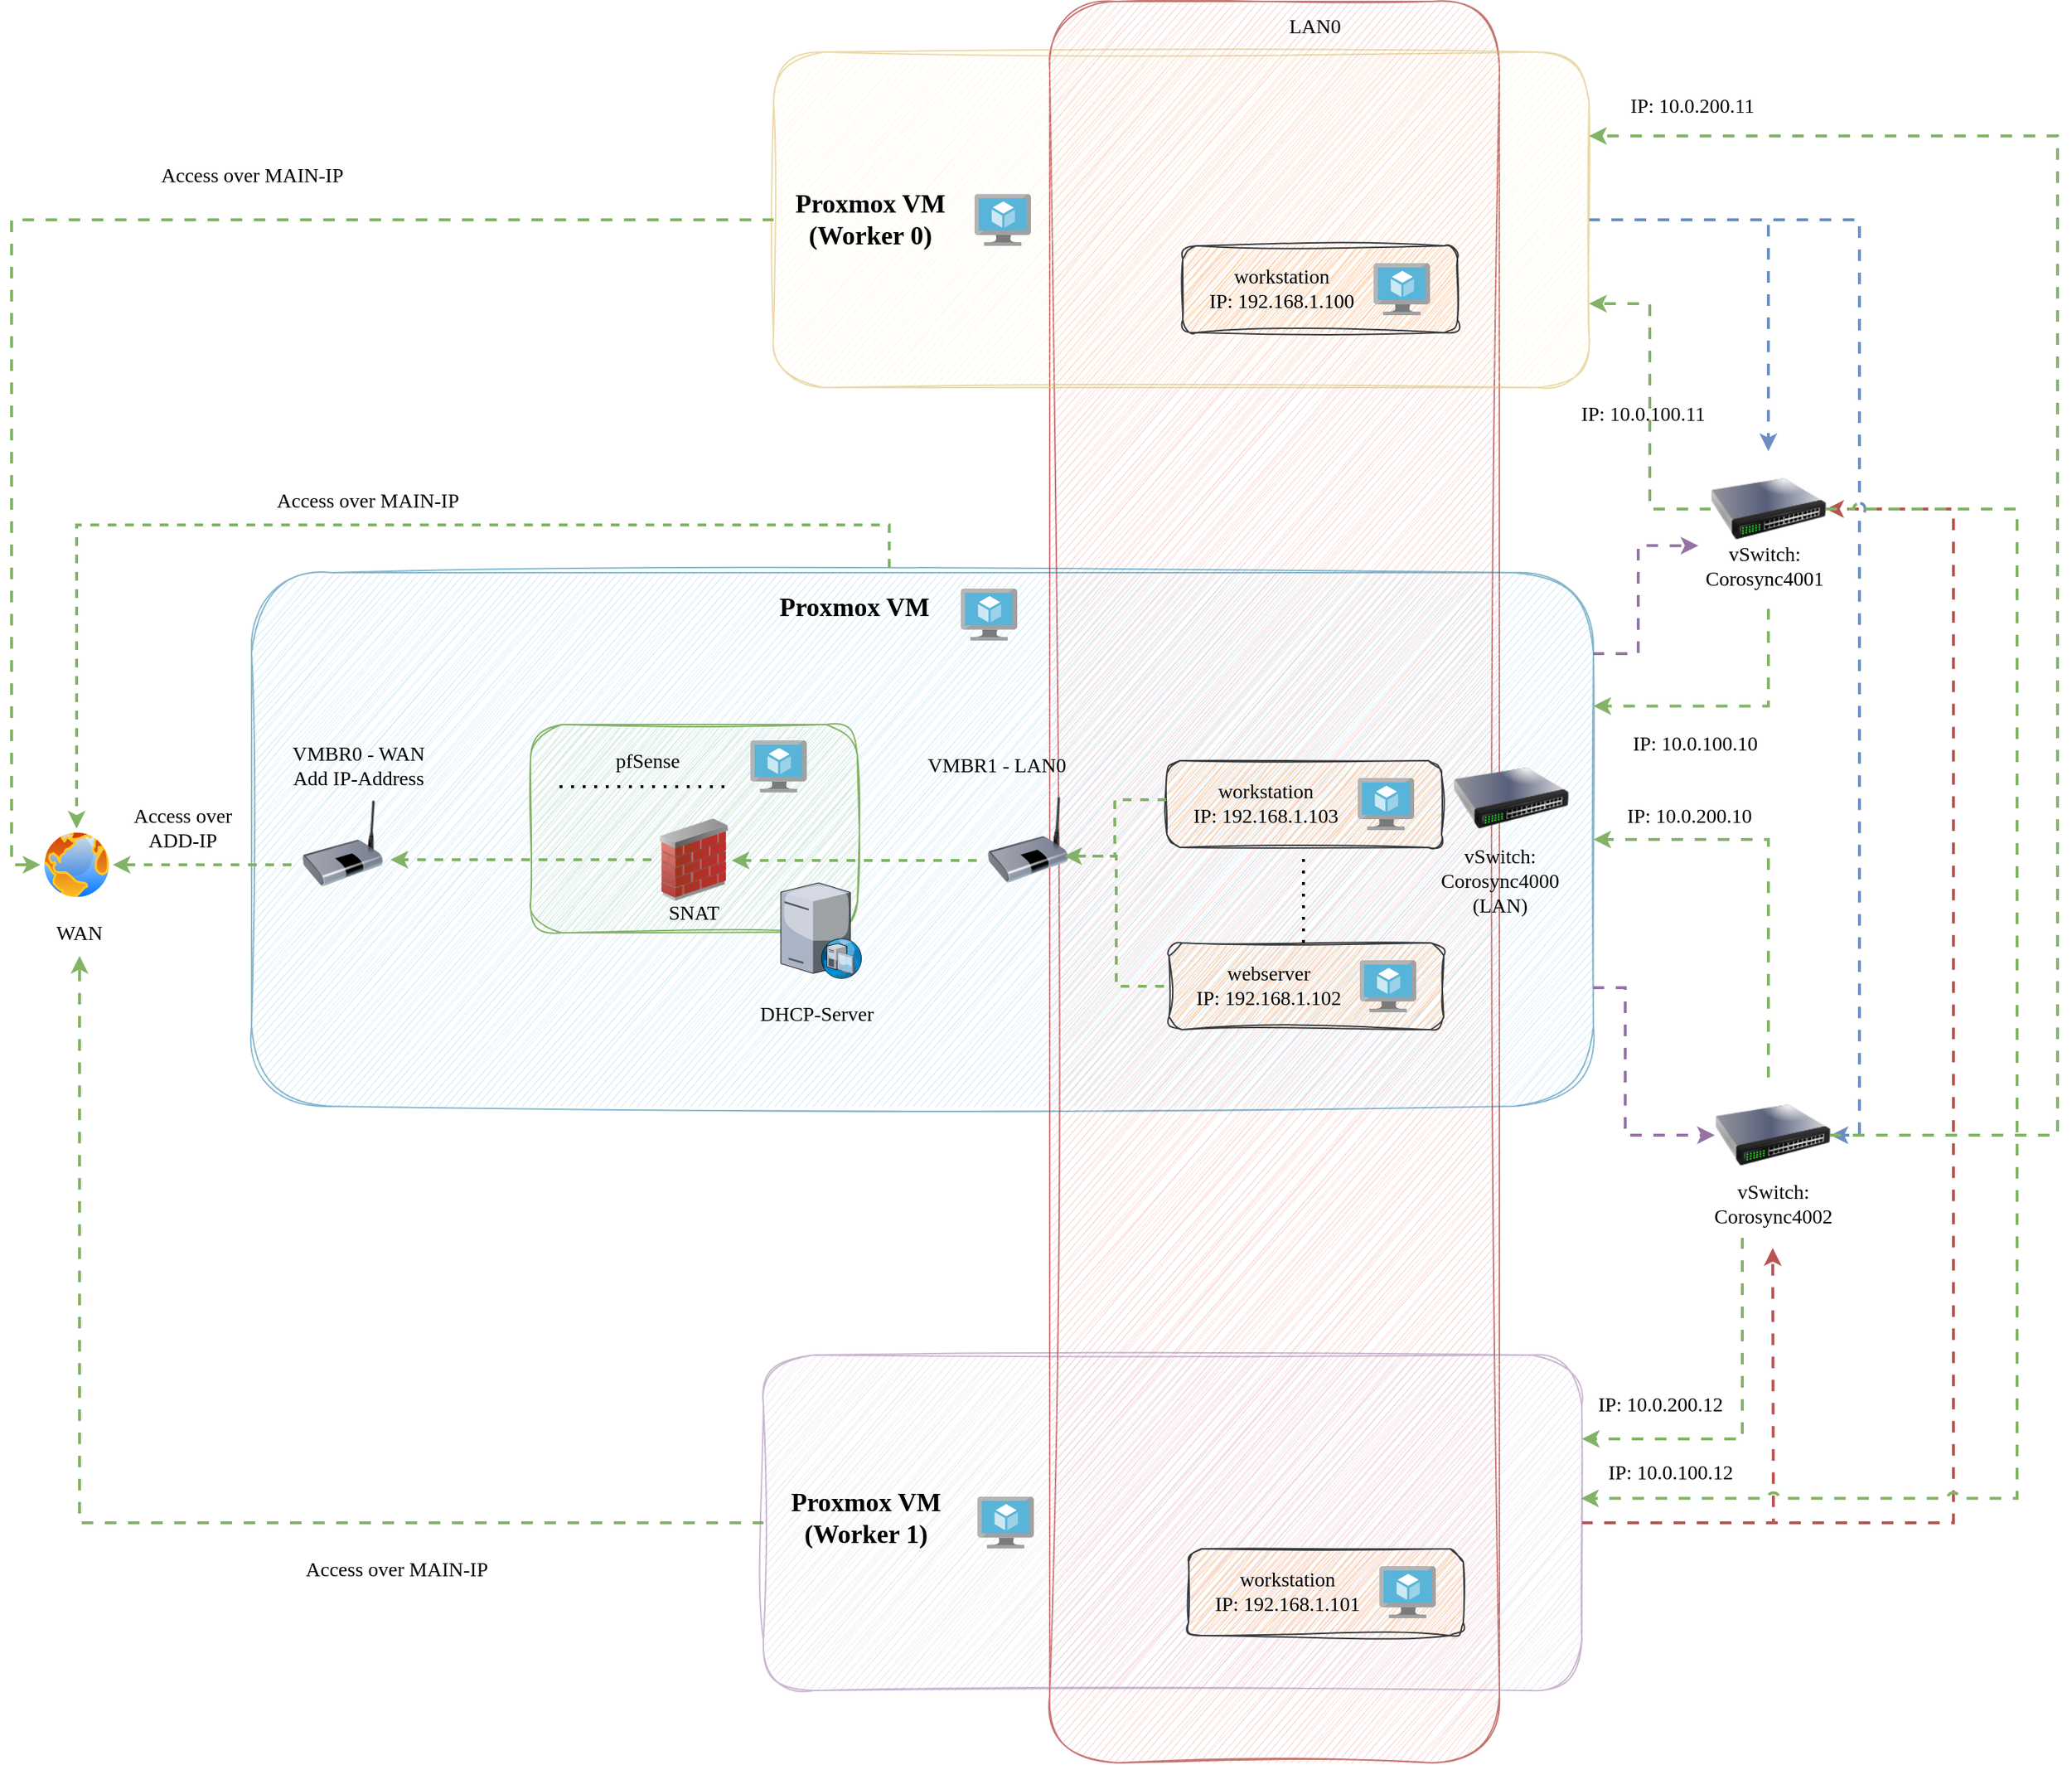 <mxfile version="21.5.0" type="device">
  <diagram name="Page-1" id="IjmnMNK2up9I8Y3x0rl3">
    <mxGraphModel dx="2868" dy="2656" grid="0" gridSize="10" guides="1" tooltips="1" connect="1" arrows="1" fold="1" page="0" pageScale="1" pageWidth="3300" pageHeight="4681" math="0" shadow="0">
      <root>
        <mxCell id="0" />
        <mxCell id="1" parent="0" />
        <mxCell id="gwvTbU8_C_X5oCHiBsos-35" value="" style="rounded=1;whiteSpace=wrap;html=1;sketch=1;curveFitting=1;jiggle=2;fillColor=#f8cecc;strokeColor=#b85450;opacity=80;" vertex="1" parent="1">
          <mxGeometry x="549" y="-259" width="311" height="1218" as="geometry" />
        </mxCell>
        <mxCell id="gwvTbU8_C_X5oCHiBsos-93" style="edgeStyle=orthogonalEdgeStyle;rounded=0;orthogonalLoop=1;jettySize=auto;html=1;strokeWidth=2;flowAnimation=1;fillColor=#e1d5e7;strokeColor=#9673a6;endArrow=classic;endFill=1;" edge="1" parent="1" source="TLgU0xt5SLczzOOira7B-34" target="gwvTbU8_C_X5oCHiBsos-80">
          <mxGeometry relative="1" as="geometry">
            <Array as="points">
              <mxPoint x="947" y="423" />
              <mxPoint x="947" y="525" />
            </Array>
          </mxGeometry>
        </mxCell>
        <mxCell id="gwvTbU8_C_X5oCHiBsos-102" style="edgeStyle=orthogonalEdgeStyle;rounded=0;orthogonalLoop=1;jettySize=auto;html=1;entryX=0.094;entryY=0.011;entryDx=0;entryDy=0;entryPerimeter=0;strokeWidth=2;flowAnimation=1;fillColor=#e1d5e7;strokeColor=#9673a6;endArrow=classic;endFill=1;" edge="1" parent="1" source="TLgU0xt5SLczzOOira7B-34" target="gwvTbU8_C_X5oCHiBsos-87">
          <mxGeometry relative="1" as="geometry">
            <Array as="points">
              <mxPoint x="956" y="192" />
              <mxPoint x="956" y="117" />
            </Array>
          </mxGeometry>
        </mxCell>
        <mxCell id="TLgU0xt5SLczzOOira7B-34" value="" style="rounded=1;whiteSpace=wrap;html=1;sketch=1;curveFitting=1;jiggle=2;fillColor=#b1ddf0;strokeColor=#10739e;opacity=50;" parent="1" vertex="1">
          <mxGeometry x="-3" y="135.94" width="928" height="369.06" as="geometry" />
        </mxCell>
        <mxCell id="TLgU0xt5SLczzOOira7B-37" style="edgeStyle=orthogonalEdgeStyle;rounded=0;orthogonalLoop=1;jettySize=auto;html=1;entryX=0.5;entryY=0;entryDx=0;entryDy=0;strokeWidth=2;dashed=1;fillColor=#d5e8d4;strokeColor=#82b366;flowAnimation=1;" parent="1" source="TLgU0xt5SLczzOOira7B-34" target="TLgU0xt5SLczzOOira7B-14" edge="1">
          <mxGeometry relative="1" as="geometry">
            <Array as="points">
              <mxPoint x="438" y="103" />
              <mxPoint x="-124" y="103" />
            </Array>
          </mxGeometry>
        </mxCell>
        <mxCell id="TLgU0xt5SLczzOOira7B-8" value="" style="rounded=1;whiteSpace=wrap;html=1;sketch=1;curveFitting=1;jiggle=2;fillColor=#d5e8d4;strokeColor=#82b366;" parent="1" vertex="1">
          <mxGeometry x="190" y="241" width="226" height="144" as="geometry" />
        </mxCell>
        <mxCell id="TLgU0xt5SLczzOOira7B-27" style="edgeStyle=orthogonalEdgeStyle;rounded=0;orthogonalLoop=1;jettySize=auto;html=1;dashed=1;flowAnimation=1;fillColor=#d5e8d4;strokeColor=#82b366;strokeWidth=2;" parent="1" source="TLgU0xt5SLczzOOira7B-2" target="TLgU0xt5SLczzOOira7B-7" edge="1">
          <mxGeometry relative="1" as="geometry">
            <Array as="points">
              <mxPoint x="442" y="335" />
              <mxPoint x="442" y="335" />
            </Array>
          </mxGeometry>
        </mxCell>
        <mxCell id="TLgU0xt5SLczzOOira7B-2" value="" style="image;html=1;image=img/lib/clip_art/networking/Bridge_128x128.png" parent="1" vertex="1">
          <mxGeometry x="502" y="290.47" width="64" height="60" as="geometry" />
        </mxCell>
        <mxCell id="TLgU0xt5SLczzOOira7B-3" value="" style="rounded=1;whiteSpace=wrap;html=1;sketch=1;curveFitting=1;jiggle=2;fillColor=#ffcc99;strokeColor=#36393d;" parent="1" vertex="1">
          <mxGeometry x="630" y="266" width="190" height="60" as="geometry" />
        </mxCell>
        <mxCell id="TLgU0xt5SLczzOOira7B-28" style="edgeStyle=orthogonalEdgeStyle;rounded=0;orthogonalLoop=1;jettySize=auto;html=1;dashed=1;flowAnimation=1;fillColor=#d5e8d4;strokeColor=#82b366;strokeWidth=2;" parent="1" source="TLgU0xt5SLczzOOira7B-7" edge="1">
          <mxGeometry relative="1" as="geometry">
            <mxPoint x="93" y="334.5" as="targetPoint" />
          </mxGeometry>
        </mxCell>
        <mxCell id="TLgU0xt5SLczzOOira7B-7" value="" style="image;html=1;image=img/lib/clip_art/networking/Firewall_02_128x128.png" parent="1" vertex="1">
          <mxGeometry x="277" y="306" width="52" height="57" as="geometry" />
        </mxCell>
        <mxCell id="TLgU0xt5SLczzOOira7B-29" style="edgeStyle=orthogonalEdgeStyle;rounded=0;orthogonalLoop=1;jettySize=auto;html=1;entryX=1;entryY=0.5;entryDx=0;entryDy=0;dashed=1;flowAnimation=1;fillColor=#d5e8d4;strokeColor=#82b366;strokeWidth=2;" parent="1" source="TLgU0xt5SLczzOOira7B-9" target="TLgU0xt5SLczzOOira7B-14" edge="1">
          <mxGeometry relative="1" as="geometry">
            <Array as="points">
              <mxPoint x="-7" y="338" />
              <mxPoint x="-7" y="338" />
            </Array>
          </mxGeometry>
        </mxCell>
        <mxCell id="TLgU0xt5SLczzOOira7B-9" value="" style="image;html=1;image=img/lib/clip_art/networking/Bridge_128x128.png" parent="1" vertex="1">
          <mxGeometry x="28" y="293" width="64" height="60" as="geometry" />
        </mxCell>
        <mxCell id="TLgU0xt5SLczzOOira7B-11" value="" style="image;sketch=0;aspect=fixed;html=1;points=[];align=center;fontSize=12;image=img/lib/mscae/Virtual_Machine.svg;" parent="1" vertex="1">
          <mxGeometry x="342" y="252" width="39" height="35.88" as="geometry" />
        </mxCell>
        <mxCell id="TLgU0xt5SLczzOOira7B-12" value="&lt;font style=&quot;font-size: 14px;&quot;&gt;pfSense&lt;/font&gt;" style="text;html=1;strokeColor=none;fillColor=none;align=center;verticalAlign=middle;whiteSpace=wrap;rounded=0;fontFamily=Comic Sans MS;" parent="1" vertex="1">
          <mxGeometry x="241" y="252" width="60" height="30" as="geometry" />
        </mxCell>
        <mxCell id="TLgU0xt5SLczzOOira7B-13" value="" style="endArrow=none;dashed=1;html=1;dashPattern=1 3;strokeWidth=2;rounded=0;" parent="1" edge="1">
          <mxGeometry width="50" height="50" relative="1" as="geometry">
            <mxPoint x="210" y="284" as="sourcePoint" />
            <mxPoint x="324" y="284" as="targetPoint" />
          </mxGeometry>
        </mxCell>
        <mxCell id="TLgU0xt5SLczzOOira7B-14" value="" style="image;aspect=fixed;perimeter=ellipsePerimeter;html=1;align=center;shadow=0;dashed=0;spacingTop=3;image=img/lib/active_directory/internet_globe.svg;" parent="1" vertex="1">
          <mxGeometry x="-149" y="313" width="50" height="50" as="geometry" />
        </mxCell>
        <mxCell id="TLgU0xt5SLczzOOira7B-16" value="" style="image;sketch=0;aspect=fixed;html=1;points=[];align=center;fontSize=12;image=img/lib/mscae/Virtual_Machine.svg;" parent="1" vertex="1">
          <mxGeometry x="762" y="278.06" width="39" height="35.88" as="geometry" />
        </mxCell>
        <mxCell id="TLgU0xt5SLczzOOira7B-17" value="&lt;span style=&quot;font-size: 14px;&quot;&gt;workstation&lt;br&gt;IP: 192.168.1.103&lt;br&gt;&lt;/span&gt;" style="text;html=1;strokeColor=none;fillColor=none;align=center;verticalAlign=middle;whiteSpace=wrap;rounded=0;fontFamily=Comic Sans MS;" parent="1" vertex="1">
          <mxGeometry x="642" y="281" width="113" height="30" as="geometry" />
        </mxCell>
        <mxCell id="TLgU0xt5SLczzOOira7B-20" value="" style="rounded=1;whiteSpace=wrap;html=1;sketch=1;curveFitting=1;jiggle=2;fillColor=#ffcc99;strokeColor=#36393d;" parent="1" vertex="1">
          <mxGeometry x="631.5" y="392" width="190" height="60" as="geometry" />
        </mxCell>
        <mxCell id="TLgU0xt5SLczzOOira7B-21" value="" style="image;sketch=0;aspect=fixed;html=1;points=[];align=center;fontSize=12;image=img/lib/mscae/Virtual_Machine.svg;" parent="1" vertex="1">
          <mxGeometry x="763.5" y="404.06" width="39" height="35.88" as="geometry" />
        </mxCell>
        <mxCell id="TLgU0xt5SLczzOOira7B-22" value="&lt;span style=&quot;font-size: 14px;&quot;&gt;webserver&lt;br&gt;IP: 192.168.1.102&lt;br&gt;&lt;/span&gt;" style="text;html=1;strokeColor=none;fillColor=none;align=center;verticalAlign=middle;whiteSpace=wrap;rounded=0;fontFamily=Comic Sans MS;" parent="1" vertex="1">
          <mxGeometry x="643.5" y="407" width="113" height="30" as="geometry" />
        </mxCell>
        <mxCell id="TLgU0xt5SLczzOOira7B-23" value="" style="endArrow=none;dashed=1;html=1;dashPattern=1 3;strokeWidth=2;rounded=0;" parent="1" edge="1">
          <mxGeometry width="50" height="50" relative="1" as="geometry">
            <mxPoint x="724.5" y="392" as="sourcePoint" />
            <mxPoint x="724.5" y="334" as="targetPoint" />
          </mxGeometry>
        </mxCell>
        <mxCell id="TLgU0xt5SLczzOOira7B-30" value="&lt;font style=&quot;font-size: 14px;&quot;&gt;SNAT&lt;/font&gt;" style="text;html=1;strokeColor=none;fillColor=none;align=center;verticalAlign=middle;whiteSpace=wrap;rounded=0;fontFamily=Comic Sans MS;" parent="1" vertex="1">
          <mxGeometry x="273" y="357" width="60" height="30" as="geometry" />
        </mxCell>
        <mxCell id="TLgU0xt5SLczzOOira7B-31" value="&lt;span style=&quot;font-size: 14px;&quot;&gt;VMBR1 - LAN0&lt;/span&gt;" style="text;html=1;strokeColor=none;fillColor=none;align=center;verticalAlign=middle;whiteSpace=wrap;rounded=0;fontFamily=Comic Sans MS;" parent="1" vertex="1">
          <mxGeometry x="459" y="255" width="107" height="30" as="geometry" />
        </mxCell>
        <mxCell id="TLgU0xt5SLczzOOira7B-32" value="&lt;span style=&quot;font-size: 14px;&quot;&gt;VMBR0 - WAN&lt;br&gt;Add IP-Address&lt;br&gt;&lt;/span&gt;" style="text;html=1;strokeColor=none;fillColor=none;align=center;verticalAlign=middle;whiteSpace=wrap;rounded=0;fontFamily=Comic Sans MS;" parent="1" vertex="1">
          <mxGeometry x="12" y="255" width="118" height="30" as="geometry" />
        </mxCell>
        <mxCell id="TLgU0xt5SLczzOOira7B-33" value="&lt;span style=&quot;font-size: 14px;&quot;&gt;WAN&lt;/span&gt;" style="text;html=1;strokeColor=none;fillColor=none;align=center;verticalAlign=middle;whiteSpace=wrap;rounded=0;fontFamily=Comic Sans MS;" parent="1" vertex="1">
          <mxGeometry x="-152" y="371" width="60" height="30" as="geometry" />
        </mxCell>
        <mxCell id="TLgU0xt5SLczzOOira7B-35" value="&lt;b style=&quot;&quot;&gt;&lt;font style=&quot;font-size: 18px;&quot;&gt;Proxmox VM&lt;/font&gt;&lt;/b&gt;" style="text;html=1;strokeColor=none;fillColor=none;align=center;verticalAlign=middle;whiteSpace=wrap;rounded=0;fontFamily=Comic Sans MS;" parent="1" vertex="1">
          <mxGeometry x="355" y="145" width="118" height="30" as="geometry" />
        </mxCell>
        <mxCell id="TLgU0xt5SLczzOOira7B-36" value="" style="image;sketch=0;aspect=fixed;html=1;points=[];align=center;fontSize=12;image=img/lib/mscae/Virtual_Machine.svg;" parent="1" vertex="1">
          <mxGeometry x="487.5" y="147" width="39" height="35.88" as="geometry" />
        </mxCell>
        <mxCell id="TLgU0xt5SLczzOOira7B-38" value="&lt;span style=&quot;font-size: 14px;&quot;&gt;Access over MAIN-IP&lt;br&gt;&lt;/span&gt;" style="text;html=1;strokeColor=none;fillColor=none;align=center;verticalAlign=middle;whiteSpace=wrap;rounded=0;fontFamily=Comic Sans MS;" parent="1" vertex="1">
          <mxGeometry x="-33" y="72" width="221" height="30" as="geometry" />
        </mxCell>
        <mxCell id="TLgU0xt5SLczzOOira7B-39" value="&lt;span style=&quot;font-size: 14px;&quot;&gt;Access over ADD-IP&lt;br&gt;&lt;/span&gt;" style="text;html=1;strokeColor=none;fillColor=none;align=center;verticalAlign=middle;whiteSpace=wrap;rounded=0;fontFamily=Comic Sans MS;" parent="1" vertex="1">
          <mxGeometry x="-99" y="298" width="97" height="30" as="geometry" />
        </mxCell>
        <mxCell id="gwvTbU8_C_X5oCHiBsos-85" style="edgeStyle=orthogonalEdgeStyle;rounded=0;orthogonalLoop=1;jettySize=auto;html=1;strokeWidth=2;fillColor=#f8cecc;strokeColor=#b85450;flowAnimation=1;" edge="1" parent="1" source="gwvTbU8_C_X5oCHiBsos-1">
          <mxGeometry relative="1" as="geometry">
            <mxPoint x="1049" y="603" as="targetPoint" />
          </mxGeometry>
        </mxCell>
        <mxCell id="gwvTbU8_C_X5oCHiBsos-92" style="edgeStyle=orthogonalEdgeStyle;rounded=0;orthogonalLoop=1;jettySize=auto;html=1;entryX=1;entryY=0.5;entryDx=0;entryDy=0;jumpStyle=arc;strokeWidth=2;fillColor=#f8cecc;strokeColor=#b85450;flowAnimation=1;endArrow=classic;endFill=1;" edge="1" parent="1" source="gwvTbU8_C_X5oCHiBsos-1" target="gwvTbU8_C_X5oCHiBsos-79">
          <mxGeometry relative="1" as="geometry">
            <Array as="points">
              <mxPoint x="1174" y="793" />
              <mxPoint x="1174" y="92" />
            </Array>
          </mxGeometry>
        </mxCell>
        <mxCell id="gwvTbU8_C_X5oCHiBsos-111" style="edgeStyle=orthogonalEdgeStyle;rounded=0;orthogonalLoop=1;jettySize=auto;html=1;entryX=0.5;entryY=1;entryDx=0;entryDy=0;strokeWidth=2;fillColor=#d5e8d4;strokeColor=#82b366;flowAnimation=1;" edge="1" parent="1" source="gwvTbU8_C_X5oCHiBsos-1" target="TLgU0xt5SLczzOOira7B-33">
          <mxGeometry relative="1" as="geometry" />
        </mxCell>
        <mxCell id="gwvTbU8_C_X5oCHiBsos-1" value="" style="rounded=1;whiteSpace=wrap;html=1;sketch=1;curveFitting=1;jiggle=2;fillColor=#e1d5e7;strokeColor=#9673a6;opacity=50;" vertex="1" parent="1">
          <mxGeometry x="351" y="677" width="566" height="232.06" as="geometry" />
        </mxCell>
        <mxCell id="gwvTbU8_C_X5oCHiBsos-7" value="" style="rounded=1;whiteSpace=wrap;html=1;sketch=1;curveFitting=1;jiggle=2;fillColor=#ffcc99;strokeColor=#36393d;" vertex="1" parent="1">
          <mxGeometry x="645" y="811" width="190" height="60" as="geometry" />
        </mxCell>
        <mxCell id="gwvTbU8_C_X5oCHiBsos-16" value="" style="image;sketch=0;aspect=fixed;html=1;points=[];align=center;fontSize=12;image=img/lib/mscae/Virtual_Machine.svg;" vertex="1" parent="1">
          <mxGeometry x="777" y="823.06" width="39" height="35.88" as="geometry" />
        </mxCell>
        <mxCell id="gwvTbU8_C_X5oCHiBsos-18" value="&lt;span style=&quot;font-size: 14px;&quot;&gt;workstation&lt;br&gt;IP: 192.168.1.101&lt;br&gt;&lt;/span&gt;" style="text;html=1;strokeColor=none;fillColor=none;align=center;verticalAlign=middle;whiteSpace=wrap;rounded=0;fontFamily=Comic Sans MS;" vertex="1" parent="1">
          <mxGeometry x="657" y="826" width="113" height="30" as="geometry" />
        </mxCell>
        <mxCell id="gwvTbU8_C_X5oCHiBsos-29" value="&lt;b style=&quot;&quot;&gt;&lt;font style=&quot;font-size: 18px;&quot;&gt;Proxmox VM (Worker 1)&lt;/font&gt;&lt;/b&gt;" style="text;html=1;strokeColor=none;fillColor=none;align=center;verticalAlign=middle;whiteSpace=wrap;rounded=0;fontFamily=Comic Sans MS;" vertex="1" parent="1">
          <mxGeometry x="363" y="774.88" width="118" height="30" as="geometry" />
        </mxCell>
        <mxCell id="gwvTbU8_C_X5oCHiBsos-30" value="" style="image;sketch=0;aspect=fixed;html=1;points=[];align=center;fontSize=12;image=img/lib/mscae/Virtual_Machine.svg;" vertex="1" parent="1">
          <mxGeometry x="499" y="774.88" width="39" height="35.88" as="geometry" />
        </mxCell>
        <mxCell id="gwvTbU8_C_X5oCHiBsos-81" style="edgeStyle=orthogonalEdgeStyle;rounded=0;orthogonalLoop=1;jettySize=auto;html=1;strokeWidth=2;fillColor=#dae8fc;strokeColor=#6c8ebf;flowAnimation=1;endArrow=classic;endFill=1;" edge="1" parent="1" source="gwvTbU8_C_X5oCHiBsos-66" target="gwvTbU8_C_X5oCHiBsos-79">
          <mxGeometry relative="1" as="geometry" />
        </mxCell>
        <mxCell id="gwvTbU8_C_X5oCHiBsos-91" style="edgeStyle=orthogonalEdgeStyle;rounded=0;orthogonalLoop=1;jettySize=auto;html=1;entryX=1;entryY=0.5;entryDx=0;entryDy=0;jumpStyle=arc;strokeWidth=2;fillColor=#dae8fc;strokeColor=#6c8ebf;flowAnimation=1;endArrow=classic;endFill=1;" edge="1" parent="1" source="gwvTbU8_C_X5oCHiBsos-66" target="gwvTbU8_C_X5oCHiBsos-80">
          <mxGeometry relative="1" as="geometry" />
        </mxCell>
        <mxCell id="gwvTbU8_C_X5oCHiBsos-112" style="edgeStyle=orthogonalEdgeStyle;rounded=0;orthogonalLoop=1;jettySize=auto;html=1;entryX=0;entryY=0.5;entryDx=0;entryDy=0;strokeWidth=2;fillColor=#d5e8d4;strokeColor=#82b366;flowAnimation=1;" edge="1" parent="1" source="gwvTbU8_C_X5oCHiBsos-66" target="TLgU0xt5SLczzOOira7B-14">
          <mxGeometry relative="1" as="geometry" />
        </mxCell>
        <mxCell id="gwvTbU8_C_X5oCHiBsos-66" value="" style="rounded=1;whiteSpace=wrap;html=1;sketch=1;curveFitting=1;jiggle=2;fillColor=#fff2cc;strokeColor=#d6b656;opacity=50;" vertex="1" parent="1">
          <mxGeometry x="358" y="-224" width="564" height="232.06" as="geometry" />
        </mxCell>
        <mxCell id="gwvTbU8_C_X5oCHiBsos-67" value="" style="rounded=1;whiteSpace=wrap;html=1;sketch=1;curveFitting=1;jiggle=2;fillColor=#ffcc99;strokeColor=#36393d;" vertex="1" parent="1">
          <mxGeometry x="641" y="-90" width="190" height="60" as="geometry" />
        </mxCell>
        <mxCell id="gwvTbU8_C_X5oCHiBsos-68" value="" style="image;sketch=0;aspect=fixed;html=1;points=[];align=center;fontSize=12;image=img/lib/mscae/Virtual_Machine.svg;" vertex="1" parent="1">
          <mxGeometry x="773" y="-77.94" width="39" height="35.88" as="geometry" />
        </mxCell>
        <mxCell id="gwvTbU8_C_X5oCHiBsos-69" value="&lt;span style=&quot;font-size: 14px;&quot;&gt;workstation&lt;br&gt;IP: 192.168.1.100&lt;br&gt;&lt;/span&gt;" style="text;html=1;strokeColor=none;fillColor=none;align=center;verticalAlign=middle;whiteSpace=wrap;rounded=0;fontFamily=Comic Sans MS;" vertex="1" parent="1">
          <mxGeometry x="653" y="-75" width="113" height="30" as="geometry" />
        </mxCell>
        <mxCell id="gwvTbU8_C_X5oCHiBsos-70" value="&lt;span style=&quot;font-size: 14px;&quot;&gt;LAN0&lt;br&gt;&lt;/span&gt;" style="text;html=1;strokeColor=none;fillColor=none;align=center;verticalAlign=middle;whiteSpace=wrap;rounded=0;fontFamily=Comic Sans MS;" vertex="1" parent="1">
          <mxGeometry x="676" y="-256" width="113" height="30" as="geometry" />
        </mxCell>
        <mxCell id="gwvTbU8_C_X5oCHiBsos-71" value="&lt;b style=&quot;&quot;&gt;&lt;font style=&quot;font-size: 18px;&quot;&gt;Proxmox VM (Worker 0)&lt;/font&gt;&lt;/b&gt;" style="text;html=1;strokeColor=none;fillColor=none;align=center;verticalAlign=middle;whiteSpace=wrap;rounded=0;fontFamily=Comic Sans MS;" vertex="1" parent="1">
          <mxGeometry x="366" y="-122.97" width="118" height="30" as="geometry" />
        </mxCell>
        <mxCell id="gwvTbU8_C_X5oCHiBsos-72" value="" style="image;sketch=0;aspect=fixed;html=1;points=[];align=center;fontSize=12;image=img/lib/mscae/Virtual_Machine.svg;" vertex="1" parent="1">
          <mxGeometry x="497" y="-125.88" width="39" height="35.88" as="geometry" />
        </mxCell>
        <mxCell id="gwvTbU8_C_X5oCHiBsos-73" style="edgeStyle=orthogonalEdgeStyle;rounded=0;orthogonalLoop=1;jettySize=auto;html=1;exitX=0.5;exitY=1;exitDx=0;exitDy=0;" edge="1" parent="1" source="gwvTbU8_C_X5oCHiBsos-71" target="gwvTbU8_C_X5oCHiBsos-71">
          <mxGeometry relative="1" as="geometry" />
        </mxCell>
        <mxCell id="gwvTbU8_C_X5oCHiBsos-82" style="edgeStyle=orthogonalEdgeStyle;rounded=0;orthogonalLoop=1;jettySize=auto;html=1;entryX=1;entryY=0.25;entryDx=0;entryDy=0;strokeWidth=2;fillColor=#d5e8d4;strokeColor=#82b366;flowAnimation=1;" edge="1" parent="1" target="TLgU0xt5SLczzOOira7B-34">
          <mxGeometry relative="1" as="geometry">
            <mxPoint x="1046" y="161" as="sourcePoint" />
            <Array as="points">
              <mxPoint x="1046" y="228" />
            </Array>
          </mxGeometry>
        </mxCell>
        <mxCell id="gwvTbU8_C_X5oCHiBsos-97" style="edgeStyle=orthogonalEdgeStyle;rounded=0;orthogonalLoop=1;jettySize=auto;html=1;entryX=1;entryY=0.75;entryDx=0;entryDy=0;fillColor=#d5e8d4;strokeColor=#82b366;strokeWidth=2;flowAnimation=1;" edge="1" parent="1" source="gwvTbU8_C_X5oCHiBsos-79" target="gwvTbU8_C_X5oCHiBsos-66">
          <mxGeometry relative="1" as="geometry" />
        </mxCell>
        <mxCell id="gwvTbU8_C_X5oCHiBsos-103" style="edgeStyle=orthogonalEdgeStyle;rounded=0;orthogonalLoop=1;jettySize=auto;html=1;entryX=0.999;entryY=0.427;entryDx=0;entryDy=0;entryPerimeter=0;jumpStyle=arc;strokeWidth=2;flowAnimation=1;fillColor=#d5e8d4;strokeColor=#82b366;" edge="1" parent="1" source="gwvTbU8_C_X5oCHiBsos-79" target="gwvTbU8_C_X5oCHiBsos-1">
          <mxGeometry relative="1" as="geometry">
            <Array as="points">
              <mxPoint x="1218" y="92" />
              <mxPoint x="1218" y="776" />
            </Array>
          </mxGeometry>
        </mxCell>
        <mxCell id="gwvTbU8_C_X5oCHiBsos-79" value="" style="image;html=1;image=img/lib/clip_art/networking/Switch_128x128.png" vertex="1" parent="1">
          <mxGeometry x="1006" y="52" width="80" height="80" as="geometry" />
        </mxCell>
        <mxCell id="gwvTbU8_C_X5oCHiBsos-86" style="edgeStyle=orthogonalEdgeStyle;rounded=0;orthogonalLoop=1;jettySize=auto;html=1;entryX=1;entryY=0.5;entryDx=0;entryDy=0;strokeWidth=2;fillColor=#d5e8d4;strokeColor=#82b366;flowAnimation=1;" edge="1" parent="1" source="gwvTbU8_C_X5oCHiBsos-80" target="TLgU0xt5SLczzOOira7B-34">
          <mxGeometry relative="1" as="geometry">
            <Array as="points">
              <mxPoint x="1046" y="321" />
            </Array>
          </mxGeometry>
        </mxCell>
        <mxCell id="gwvTbU8_C_X5oCHiBsos-94" style="edgeStyle=orthogonalEdgeStyle;rounded=0;orthogonalLoop=1;jettySize=auto;html=1;entryX=1;entryY=0.25;entryDx=0;entryDy=0;strokeWidth=2;flowAnimation=1;fillColor=#d5e8d4;strokeColor=#82b366;" edge="1" parent="1" target="gwvTbU8_C_X5oCHiBsos-1">
          <mxGeometry relative="1" as="geometry">
            <mxPoint x="1028" y="596" as="sourcePoint" />
            <Array as="points">
              <mxPoint x="1028" y="735" />
            </Array>
          </mxGeometry>
        </mxCell>
        <mxCell id="gwvTbU8_C_X5oCHiBsos-104" style="edgeStyle=orthogonalEdgeStyle;rounded=0;orthogonalLoop=1;jettySize=auto;html=1;entryX=1;entryY=0.25;entryDx=0;entryDy=0;strokeWidth=2;flowAnimation=1;fillColor=#d5e8d4;strokeColor=#82b366;" edge="1" parent="1" source="gwvTbU8_C_X5oCHiBsos-80" target="gwvTbU8_C_X5oCHiBsos-66">
          <mxGeometry relative="1" as="geometry">
            <Array as="points">
              <mxPoint x="1246" y="525" />
              <mxPoint x="1246" y="-166" />
            </Array>
          </mxGeometry>
        </mxCell>
        <mxCell id="gwvTbU8_C_X5oCHiBsos-80" value="" style="image;html=1;image=img/lib/clip_art/networking/Switch_128x128.png" vertex="1" parent="1">
          <mxGeometry x="1009" y="485" width="80" height="80" as="geometry" />
        </mxCell>
        <mxCell id="gwvTbU8_C_X5oCHiBsos-83" value="&lt;span style=&quot;font-size: 14px;&quot;&gt;&lt;br&gt;IP: 10.0.100.10&lt;br&gt;&lt;/span&gt;" style="text;html=1;strokeColor=none;fillColor=none;align=center;verticalAlign=middle;whiteSpace=wrap;rounded=0;fontFamily=Comic Sans MS;" vertex="1" parent="1">
          <mxGeometry x="939" y="231" width="113" height="30" as="geometry" />
        </mxCell>
        <mxCell id="gwvTbU8_C_X5oCHiBsos-87" value="&lt;span style=&quot;font-size: 14px;&quot;&gt;vSwitch: Corosync4001&lt;br&gt;&lt;/span&gt;" style="text;html=1;strokeColor=none;fillColor=none;align=center;verticalAlign=middle;whiteSpace=wrap;rounded=0;fontFamily=Comic Sans MS;" vertex="1" parent="1">
          <mxGeometry x="987" y="117" width="113" height="30" as="geometry" />
        </mxCell>
        <mxCell id="gwvTbU8_C_X5oCHiBsos-88" value="&lt;span style=&quot;font-size: 14px;&quot;&gt;vSwitch: Corosync4002&lt;br&gt;&lt;/span&gt;" style="text;html=1;strokeColor=none;fillColor=none;align=center;verticalAlign=middle;whiteSpace=wrap;rounded=0;fontFamily=Comic Sans MS;" vertex="1" parent="1">
          <mxGeometry x="992.5" y="558" width="113" height="30" as="geometry" />
        </mxCell>
        <mxCell id="gwvTbU8_C_X5oCHiBsos-89" value="" style="image;html=1;image=img/lib/clip_art/networking/Switch_128x128.png" vertex="1" parent="1">
          <mxGeometry x="828" y="252" width="80" height="80" as="geometry" />
        </mxCell>
        <mxCell id="gwvTbU8_C_X5oCHiBsos-90" value="&lt;span style=&quot;font-size: 14px;&quot;&gt;vSwitch: Corosync4000 (LAN)&lt;br&gt;&lt;/span&gt;" style="text;html=1;strokeColor=none;fillColor=none;align=center;verticalAlign=middle;whiteSpace=wrap;rounded=0;fontFamily=Comic Sans MS;" vertex="1" parent="1">
          <mxGeometry x="804" y="335" width="113" height="30" as="geometry" />
        </mxCell>
        <mxCell id="gwvTbU8_C_X5oCHiBsos-95" value="&lt;span style=&quot;font-size: 14px;&quot;&gt;&lt;br&gt;IP: 10.0.100.11&lt;br&gt;&lt;/span&gt;" style="text;html=1;strokeColor=none;fillColor=none;align=center;verticalAlign=middle;whiteSpace=wrap;rounded=0;fontFamily=Comic Sans MS;" vertex="1" parent="1">
          <mxGeometry x="903" y="3" width="113" height="30" as="geometry" />
        </mxCell>
        <mxCell id="gwvTbU8_C_X5oCHiBsos-96" value="&lt;span style=&quot;font-size: 14px;&quot;&gt;&lt;br&gt;IP: 10.0.200.10&lt;br&gt;&lt;/span&gt;" style="text;html=1;strokeColor=none;fillColor=none;align=center;verticalAlign=middle;whiteSpace=wrap;rounded=0;fontFamily=Comic Sans MS;" vertex="1" parent="1">
          <mxGeometry x="935" y="281" width="113" height="30" as="geometry" />
        </mxCell>
        <mxCell id="gwvTbU8_C_X5oCHiBsos-99" value="&lt;span style=&quot;font-size: 14px;&quot;&gt;&lt;br&gt;IP: 10.0.200.12&lt;br&gt;&lt;/span&gt;" style="text;html=1;strokeColor=none;fillColor=none;align=center;verticalAlign=middle;whiteSpace=wrap;rounded=0;fontFamily=Comic Sans MS;" vertex="1" parent="1">
          <mxGeometry x="915" y="688" width="113" height="30" as="geometry" />
        </mxCell>
        <mxCell id="gwvTbU8_C_X5oCHiBsos-100" value="&lt;span style=&quot;font-size: 14px;&quot;&gt;&lt;br&gt;IP: 10.0.100.12&lt;br&gt;&lt;/span&gt;" style="text;html=1;strokeColor=none;fillColor=none;align=center;verticalAlign=middle;whiteSpace=wrap;rounded=0;fontFamily=Comic Sans MS;" vertex="1" parent="1">
          <mxGeometry x="922" y="735" width="113" height="30" as="geometry" />
        </mxCell>
        <mxCell id="gwvTbU8_C_X5oCHiBsos-105" value="&lt;span style=&quot;font-size: 14px;&quot;&gt;&lt;br&gt;IP: 10.0.200.11&lt;br&gt;&lt;/span&gt;" style="text;html=1;strokeColor=none;fillColor=none;align=center;verticalAlign=middle;whiteSpace=wrap;rounded=0;fontFamily=Comic Sans MS;" vertex="1" parent="1">
          <mxGeometry x="937" y="-210" width="113" height="30" as="geometry" />
        </mxCell>
        <mxCell id="gwvTbU8_C_X5oCHiBsos-106" style="edgeStyle=orthogonalEdgeStyle;rounded=0;orthogonalLoop=1;jettySize=auto;html=1;dashed=1;flowAnimation=1;fillColor=#d5e8d4;strokeColor=#82b366;strokeWidth=2;exitX=0;exitY=0.5;exitDx=0;exitDy=0;" edge="1" parent="1" source="TLgU0xt5SLczzOOira7B-3">
          <mxGeometry relative="1" as="geometry">
            <Array as="points">
              <mxPoint x="630" y="293" />
              <mxPoint x="594" y="293" />
              <mxPoint x="594" y="332" />
            </Array>
            <mxPoint x="732" y="332" as="sourcePoint" />
            <mxPoint x="559" y="332" as="targetPoint" />
          </mxGeometry>
        </mxCell>
        <mxCell id="gwvTbU8_C_X5oCHiBsos-107" style="edgeStyle=orthogonalEdgeStyle;rounded=0;orthogonalLoop=1;jettySize=auto;html=1;dashed=1;flowAnimation=1;fillColor=#d5e8d4;strokeColor=#82b366;strokeWidth=2;exitX=0;exitY=0.5;exitDx=0;exitDy=0;endArrow=none;endFill=0;" edge="1" parent="1" source="TLgU0xt5SLczzOOira7B-20">
          <mxGeometry relative="1" as="geometry">
            <Array as="points">
              <mxPoint x="595" y="422" />
              <mxPoint x="595" y="332" />
            </Array>
            <mxPoint x="627" y="296.47" as="sourcePoint" />
            <mxPoint x="566" y="332" as="targetPoint" />
          </mxGeometry>
        </mxCell>
        <mxCell id="gwvTbU8_C_X5oCHiBsos-109" value="" style="verticalLabelPosition=bottom;sketch=0;aspect=fixed;html=1;verticalAlign=top;strokeColor=none;align=center;outlineConnect=0;shape=mxgraph.citrix.dhcp_server;" vertex="1" parent="1">
          <mxGeometry x="363" y="350.47" width="56" height="66.32" as="geometry" />
        </mxCell>
        <mxCell id="gwvTbU8_C_X5oCHiBsos-110" value="&lt;font style=&quot;font-size: 14px;&quot;&gt;DHCP-Server&lt;/font&gt;" style="text;html=1;strokeColor=none;fillColor=none;align=center;verticalAlign=middle;whiteSpace=wrap;rounded=0;fontFamily=Comic Sans MS;" vertex="1" parent="1">
          <mxGeometry x="338" y="427" width="100" height="30" as="geometry" />
        </mxCell>
        <mxCell id="gwvTbU8_C_X5oCHiBsos-113" value="&lt;span style=&quot;font-size: 14px;&quot;&gt;Access over MAIN-IP&lt;br&gt;&lt;/span&gt;" style="text;html=1;strokeColor=none;fillColor=none;align=center;verticalAlign=middle;whiteSpace=wrap;rounded=0;fontFamily=Comic Sans MS;" vertex="1" parent="1">
          <mxGeometry x="-113" y="-152.97" width="221" height="30" as="geometry" />
        </mxCell>
        <mxCell id="gwvTbU8_C_X5oCHiBsos-114" value="&lt;span style=&quot;font-size: 14px;&quot;&gt;Access over MAIN-IP&lt;br&gt;&lt;/span&gt;" style="text;html=1;strokeColor=none;fillColor=none;align=center;verticalAlign=middle;whiteSpace=wrap;rounded=0;fontFamily=Comic Sans MS;" vertex="1" parent="1">
          <mxGeometry x="-13" y="811" width="221" height="30" as="geometry" />
        </mxCell>
      </root>
    </mxGraphModel>
  </diagram>
</mxfile>
